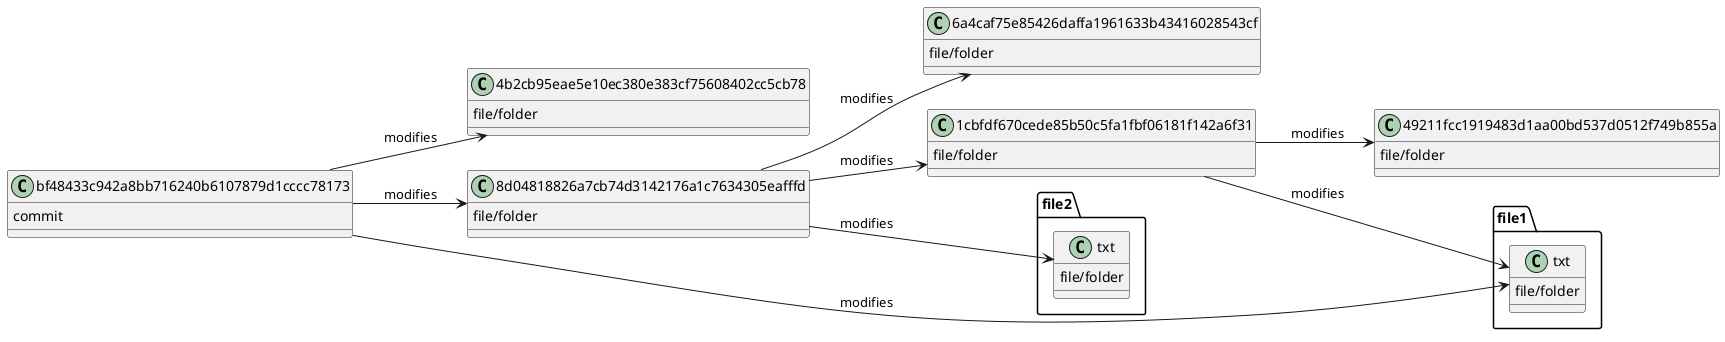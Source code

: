 @startuml
left to right direction
"bf48433c942a8bb716240b6107879d1cccc78173" : commit
"4b2cb95eae5e10ec380e383cf75608402cc5cb78" : file/folder
"bf48433c942a8bb716240b6107879d1cccc78173" --> "4b2cb95eae5e10ec380e383cf75608402cc5cb78" : modifies
"8d04818826a7cb74d3142176a1c7634305eafffd" : file/folder
"bf48433c942a8bb716240b6107879d1cccc78173" --> "8d04818826a7cb74d3142176a1c7634305eafffd" : modifies
"file1.txt" : file/folder
"bf48433c942a8bb716240b6107879d1cccc78173" --> "file1.txt" : modifies
"6a4caf75e85426daffa1961633b43416028543cf" : file/folder
"8d04818826a7cb74d3142176a1c7634305eafffd" --> "6a4caf75e85426daffa1961633b43416028543cf" : modifies
"1cbfdf670cede85b50c5fa1fbf06181f142a6f31" : file/folder
"8d04818826a7cb74d3142176a1c7634305eafffd" --> "1cbfdf670cede85b50c5fa1fbf06181f142a6f31" : modifies
"file2.txt" : file/folder
"8d04818826a7cb74d3142176a1c7634305eafffd" --> "file2.txt" : modifies
"49211fcc1919483d1aa00bd537d0512f749b855a" : file/folder
"1cbfdf670cede85b50c5fa1fbf06181f142a6f31" --> "49211fcc1919483d1aa00bd537d0512f749b855a" : modifies
"1cbfdf670cede85b50c5fa1fbf06181f142a6f31" --> "file1.txt" : modifies
@enduml